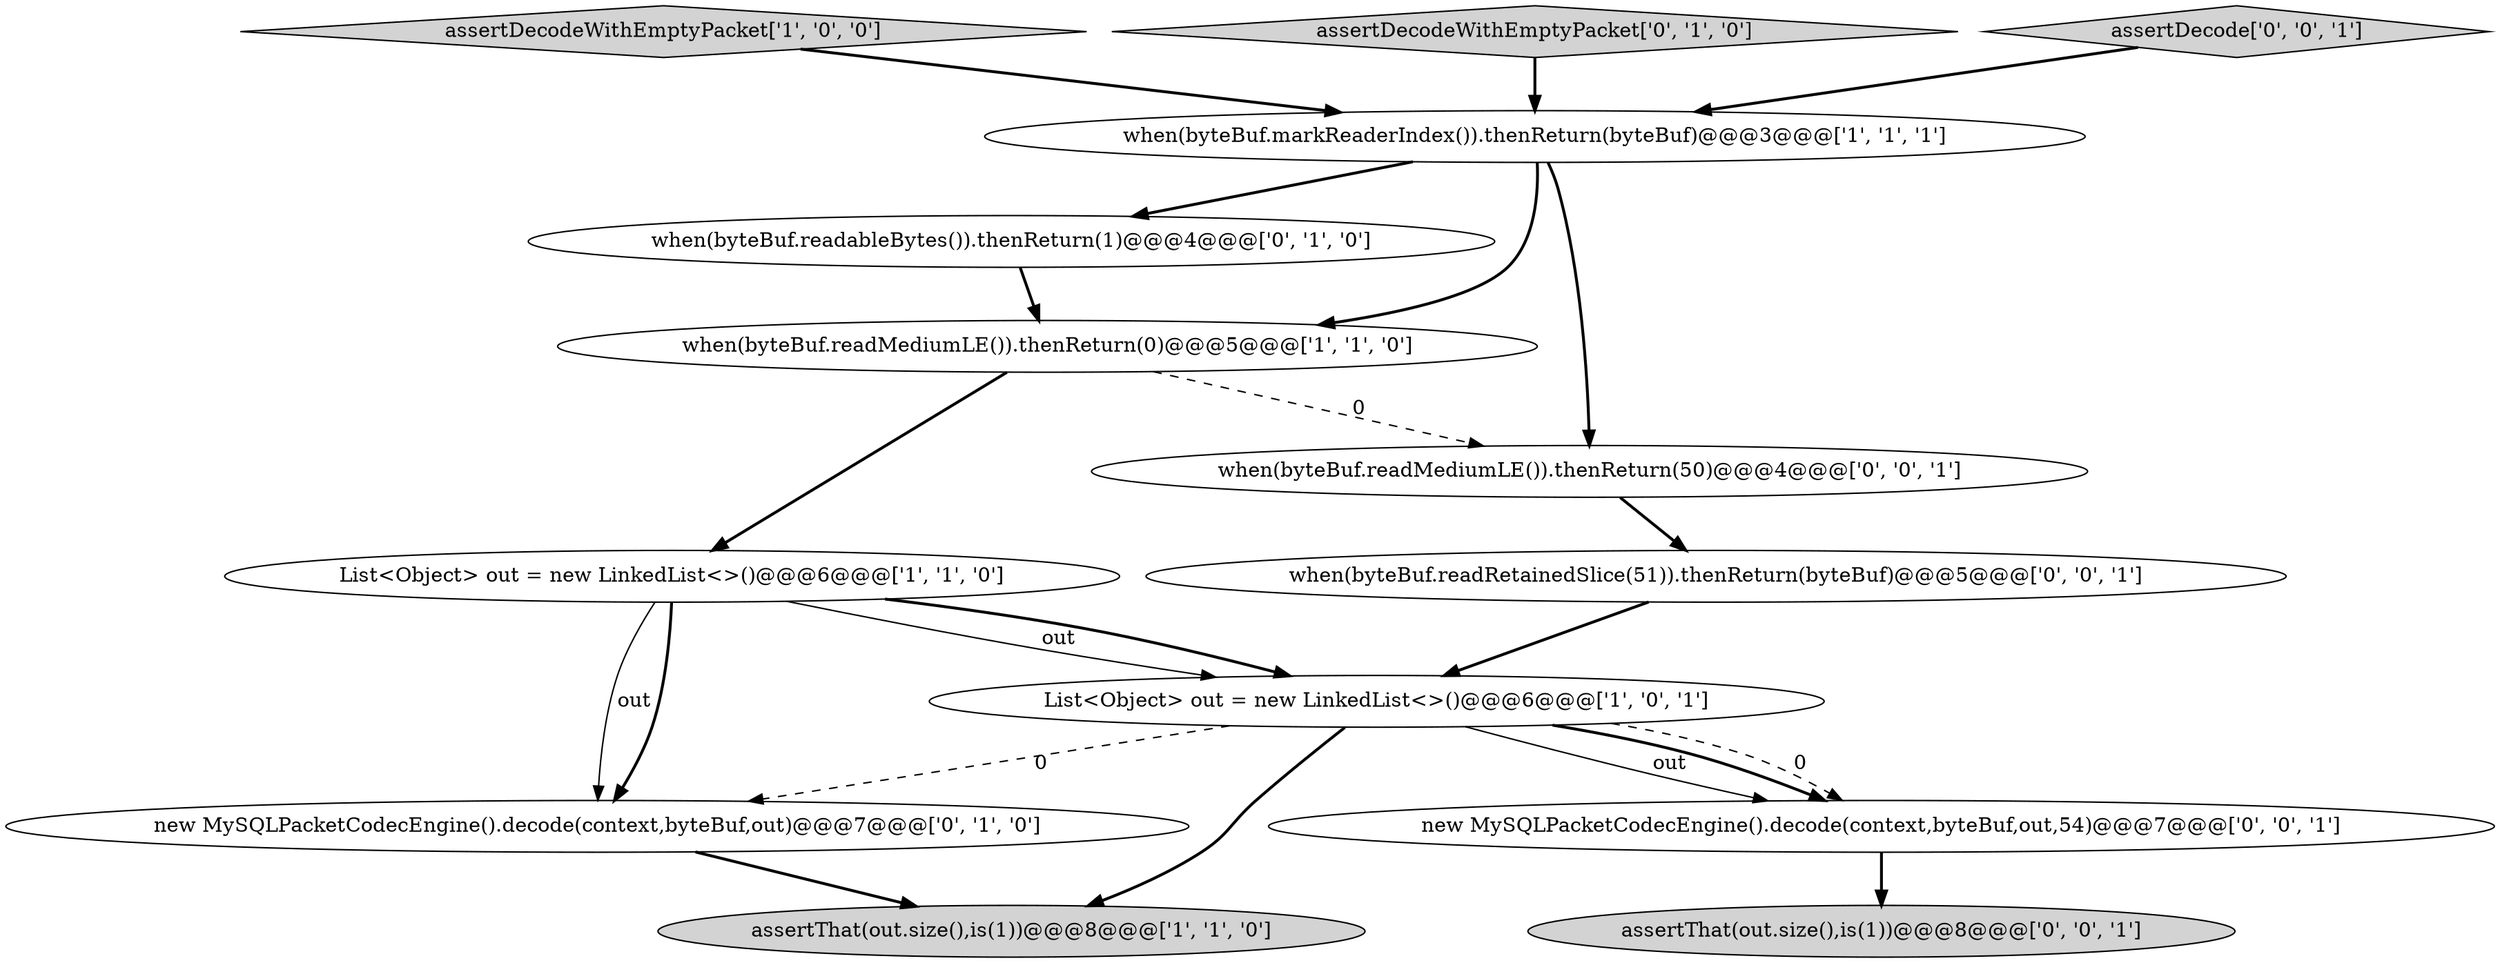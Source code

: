 digraph {
7 [style = filled, label = "when(byteBuf.readableBytes()).thenReturn(1)@@@4@@@['0', '1', '0']", fillcolor = white, shape = ellipse image = "AAA1AAABBB2BBB"];
1 [style = filled, label = "when(byteBuf.readMediumLE()).thenReturn(0)@@@5@@@['1', '1', '0']", fillcolor = white, shape = ellipse image = "AAA0AAABBB1BBB"];
5 [style = filled, label = "assertDecodeWithEmptyPacket['1', '0', '0']", fillcolor = lightgray, shape = diamond image = "AAA0AAABBB1BBB"];
0 [style = filled, label = "List<Object> out = new LinkedList<>()@@@6@@@['1', '0', '1']", fillcolor = white, shape = ellipse image = "AAA0AAABBB1BBB"];
13 [style = filled, label = "assertThat(out.size(),is(1))@@@8@@@['0', '0', '1']", fillcolor = lightgray, shape = ellipse image = "AAA0AAABBB3BBB"];
10 [style = filled, label = "when(byteBuf.readRetainedSlice(51)).thenReturn(byteBuf)@@@5@@@['0', '0', '1']", fillcolor = white, shape = ellipse image = "AAA0AAABBB3BBB"];
12 [style = filled, label = "new MySQLPacketCodecEngine().decode(context,byteBuf,out,54)@@@7@@@['0', '0', '1']", fillcolor = white, shape = ellipse image = "AAA0AAABBB3BBB"];
11 [style = filled, label = "when(byteBuf.readMediumLE()).thenReturn(50)@@@4@@@['0', '0', '1']", fillcolor = white, shape = ellipse image = "AAA0AAABBB3BBB"];
6 [style = filled, label = "assertDecodeWithEmptyPacket['0', '1', '0']", fillcolor = lightgray, shape = diamond image = "AAA0AAABBB2BBB"];
4 [style = filled, label = "assertThat(out.size(),is(1))@@@8@@@['1', '1', '0']", fillcolor = lightgray, shape = ellipse image = "AAA0AAABBB1BBB"];
9 [style = filled, label = "assertDecode['0', '0', '1']", fillcolor = lightgray, shape = diamond image = "AAA0AAABBB3BBB"];
8 [style = filled, label = "new MySQLPacketCodecEngine().decode(context,byteBuf,out)@@@7@@@['0', '1', '0']", fillcolor = white, shape = ellipse image = "AAA1AAABBB2BBB"];
2 [style = filled, label = "when(byteBuf.markReaderIndex()).thenReturn(byteBuf)@@@3@@@['1', '1', '1']", fillcolor = white, shape = ellipse image = "AAA0AAABBB1BBB"];
3 [style = filled, label = "List<Object> out = new LinkedList<>()@@@6@@@['1', '1', '0']", fillcolor = white, shape = ellipse image = "AAA0AAABBB1BBB"];
5->2 [style = bold, label=""];
0->12 [style = solid, label="out"];
0->4 [style = bold, label=""];
1->11 [style = dashed, label="0"];
8->4 [style = bold, label=""];
2->7 [style = bold, label=""];
2->11 [style = bold, label=""];
9->2 [style = bold, label=""];
3->8 [style = solid, label="out"];
6->2 [style = bold, label=""];
12->13 [style = bold, label=""];
1->3 [style = bold, label=""];
11->10 [style = bold, label=""];
0->12 [style = bold, label=""];
3->0 [style = bold, label=""];
2->1 [style = bold, label=""];
3->8 [style = bold, label=""];
7->1 [style = bold, label=""];
0->8 [style = dashed, label="0"];
3->0 [style = solid, label="out"];
10->0 [style = bold, label=""];
0->12 [style = dashed, label="0"];
}
